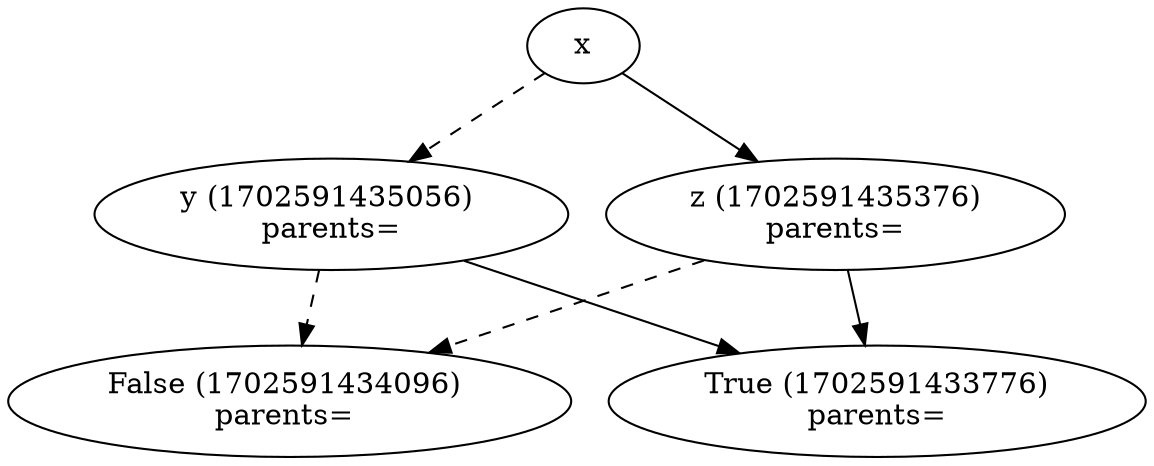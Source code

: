 digraph{1702591432016[label=x]1702591435056[label="y (1702591435056) \nparents="]
1702591432016 -> 1702591435056[style=dashed label="" fontcolor = gray]
1702591434096[label="False (1702591434096) \nparents= "]
1702591435056 -> 1702591434096[style=dashed label="" fontcolor = gray]
1702591433776[label="True (1702591433776)\nparents="]
1702591435056 -> 1702591433776 [label="" fontcolor = gray]
1702591435376[label="z (1702591435376)\nparents="]
1702591432016 -> 1702591435376 [label="" fontcolor = gray]
1702591434096[label="False (1702591434096) \nparents= "]
1702591435376 -> 1702591434096[style=dashed label="" fontcolor = gray]
1702591433776[label="True (1702591433776)\nparents="]
1702591435376 -> 1702591433776 [label="" fontcolor = gray]
}
